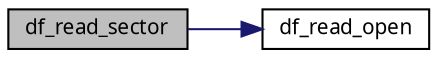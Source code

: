 digraph G
{
  edge [fontname="FreeSans.ttf",fontsize=10,labelfontname="FreeSans.ttf",labelfontsize=10];
  node [fontname="FreeSans.ttf",fontsize=10,shape=record];
  rankdir=LR;
  Node1 [label="df_read_sector",height=0.2,width=0.4,color="black", fillcolor="grey75", style="filled" fontcolor="black"];
  Node1 -> Node2 [color="midnightblue",fontsize=10,style="solid",fontname="FreeSans.ttf"];
  Node2 [label="df_read_open",height=0.2,width=0.4,color="black", fillcolor="white", style="filled",URL="$a00045.html#d4091a322e41042b846029ed3679d138",tooltip="This function opens a DF memory in read mode at a given sector address."];
}
